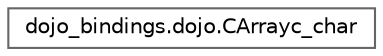digraph "Graphical Class Hierarchy"
{
 // LATEX_PDF_SIZE
  bgcolor="transparent";
  edge [fontname=Helvetica,fontsize=10,labelfontname=Helvetica,labelfontsize=10];
  node [fontname=Helvetica,fontsize=10,shape=box,height=0.2,width=0.4];
  rankdir="LR";
  Node0 [id="Node000000",label="dojo_bindings.dojo.CArrayc_char",height=0.2,width=0.4,color="grey40", fillcolor="white", style="filled",URL="$structdojo__bindings_1_1dojo_1_1_c_arrayc__char.html",tooltip=" "];
}
